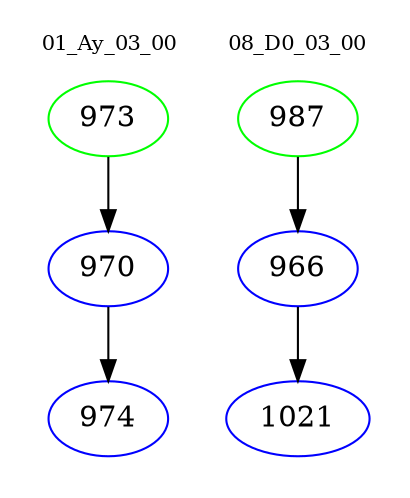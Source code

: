 digraph{
subgraph cluster_0 {
color = white
label = "01_Ay_03_00";
fontsize=10;
T0_973 [label="973", color="green"]
T0_973 -> T0_970 [color="black"]
T0_970 [label="970", color="blue"]
T0_970 -> T0_974 [color="black"]
T0_974 [label="974", color="blue"]
}
subgraph cluster_1 {
color = white
label = "08_D0_03_00";
fontsize=10;
T1_987 [label="987", color="green"]
T1_987 -> T1_966 [color="black"]
T1_966 [label="966", color="blue"]
T1_966 -> T1_1021 [color="black"]
T1_1021 [label="1021", color="blue"]
}
}

